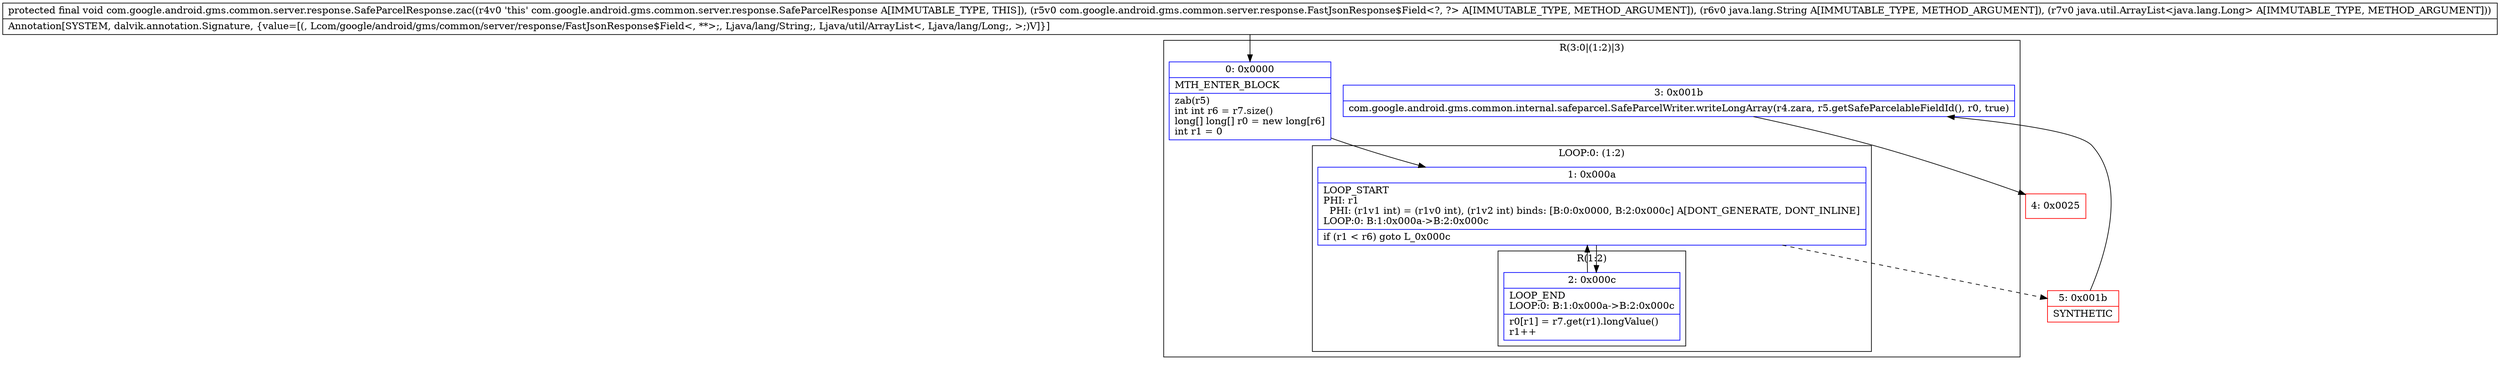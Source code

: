 digraph "CFG forcom.google.android.gms.common.server.response.SafeParcelResponse.zac(Lcom\/google\/android\/gms\/common\/server\/response\/FastJsonResponse$Field;Ljava\/lang\/String;Ljava\/util\/ArrayList;)V" {
subgraph cluster_Region_1481616389 {
label = "R(3:0|(1:2)|3)";
node [shape=record,color=blue];
Node_0 [shape=record,label="{0\:\ 0x0000|MTH_ENTER_BLOCK\l|zab(r5)\lint int r6 = r7.size()\llong[] long[] r0 = new long[r6]\lint r1 = 0\l}"];
subgraph cluster_LoopRegion_1483431858 {
label = "LOOP:0: (1:2)";
node [shape=record,color=blue];
Node_1 [shape=record,label="{1\:\ 0x000a|LOOP_START\lPHI: r1 \l  PHI: (r1v1 int) = (r1v0 int), (r1v2 int) binds: [B:0:0x0000, B:2:0x000c] A[DONT_GENERATE, DONT_INLINE]\lLOOP:0: B:1:0x000a\-\>B:2:0x000c\l|if (r1 \< r6) goto L_0x000c\l}"];
subgraph cluster_Region_473837396 {
label = "R(1:2)";
node [shape=record,color=blue];
Node_2 [shape=record,label="{2\:\ 0x000c|LOOP_END\lLOOP:0: B:1:0x000a\-\>B:2:0x000c\l|r0[r1] = r7.get(r1).longValue()\lr1++\l}"];
}
}
Node_3 [shape=record,label="{3\:\ 0x001b|com.google.android.gms.common.internal.safeparcel.SafeParcelWriter.writeLongArray(r4.zara, r5.getSafeParcelableFieldId(), r0, true)\l}"];
}
Node_4 [shape=record,color=red,label="{4\:\ 0x0025}"];
Node_5 [shape=record,color=red,label="{5\:\ 0x001b|SYNTHETIC\l}"];
MethodNode[shape=record,label="{protected final void com.google.android.gms.common.server.response.SafeParcelResponse.zac((r4v0 'this' com.google.android.gms.common.server.response.SafeParcelResponse A[IMMUTABLE_TYPE, THIS]), (r5v0 com.google.android.gms.common.server.response.FastJsonResponse$Field\<?, ?\> A[IMMUTABLE_TYPE, METHOD_ARGUMENT]), (r6v0 java.lang.String A[IMMUTABLE_TYPE, METHOD_ARGUMENT]), (r7v0 java.util.ArrayList\<java.lang.Long\> A[IMMUTABLE_TYPE, METHOD_ARGUMENT]))  | Annotation[SYSTEM, dalvik.annotation.Signature, \{value=[(, Lcom\/google\/android\/gms\/common\/server\/response\/FastJsonResponse$Field\<, **\>;, Ljava\/lang\/String;, Ljava\/util\/ArrayList\<, Ljava\/lang\/Long;, \>;)V]\}]\l}"];
MethodNode -> Node_0;
Node_0 -> Node_1;
Node_1 -> Node_2;
Node_1 -> Node_5[style=dashed];
Node_2 -> Node_1;
Node_3 -> Node_4;
Node_5 -> Node_3;
}

